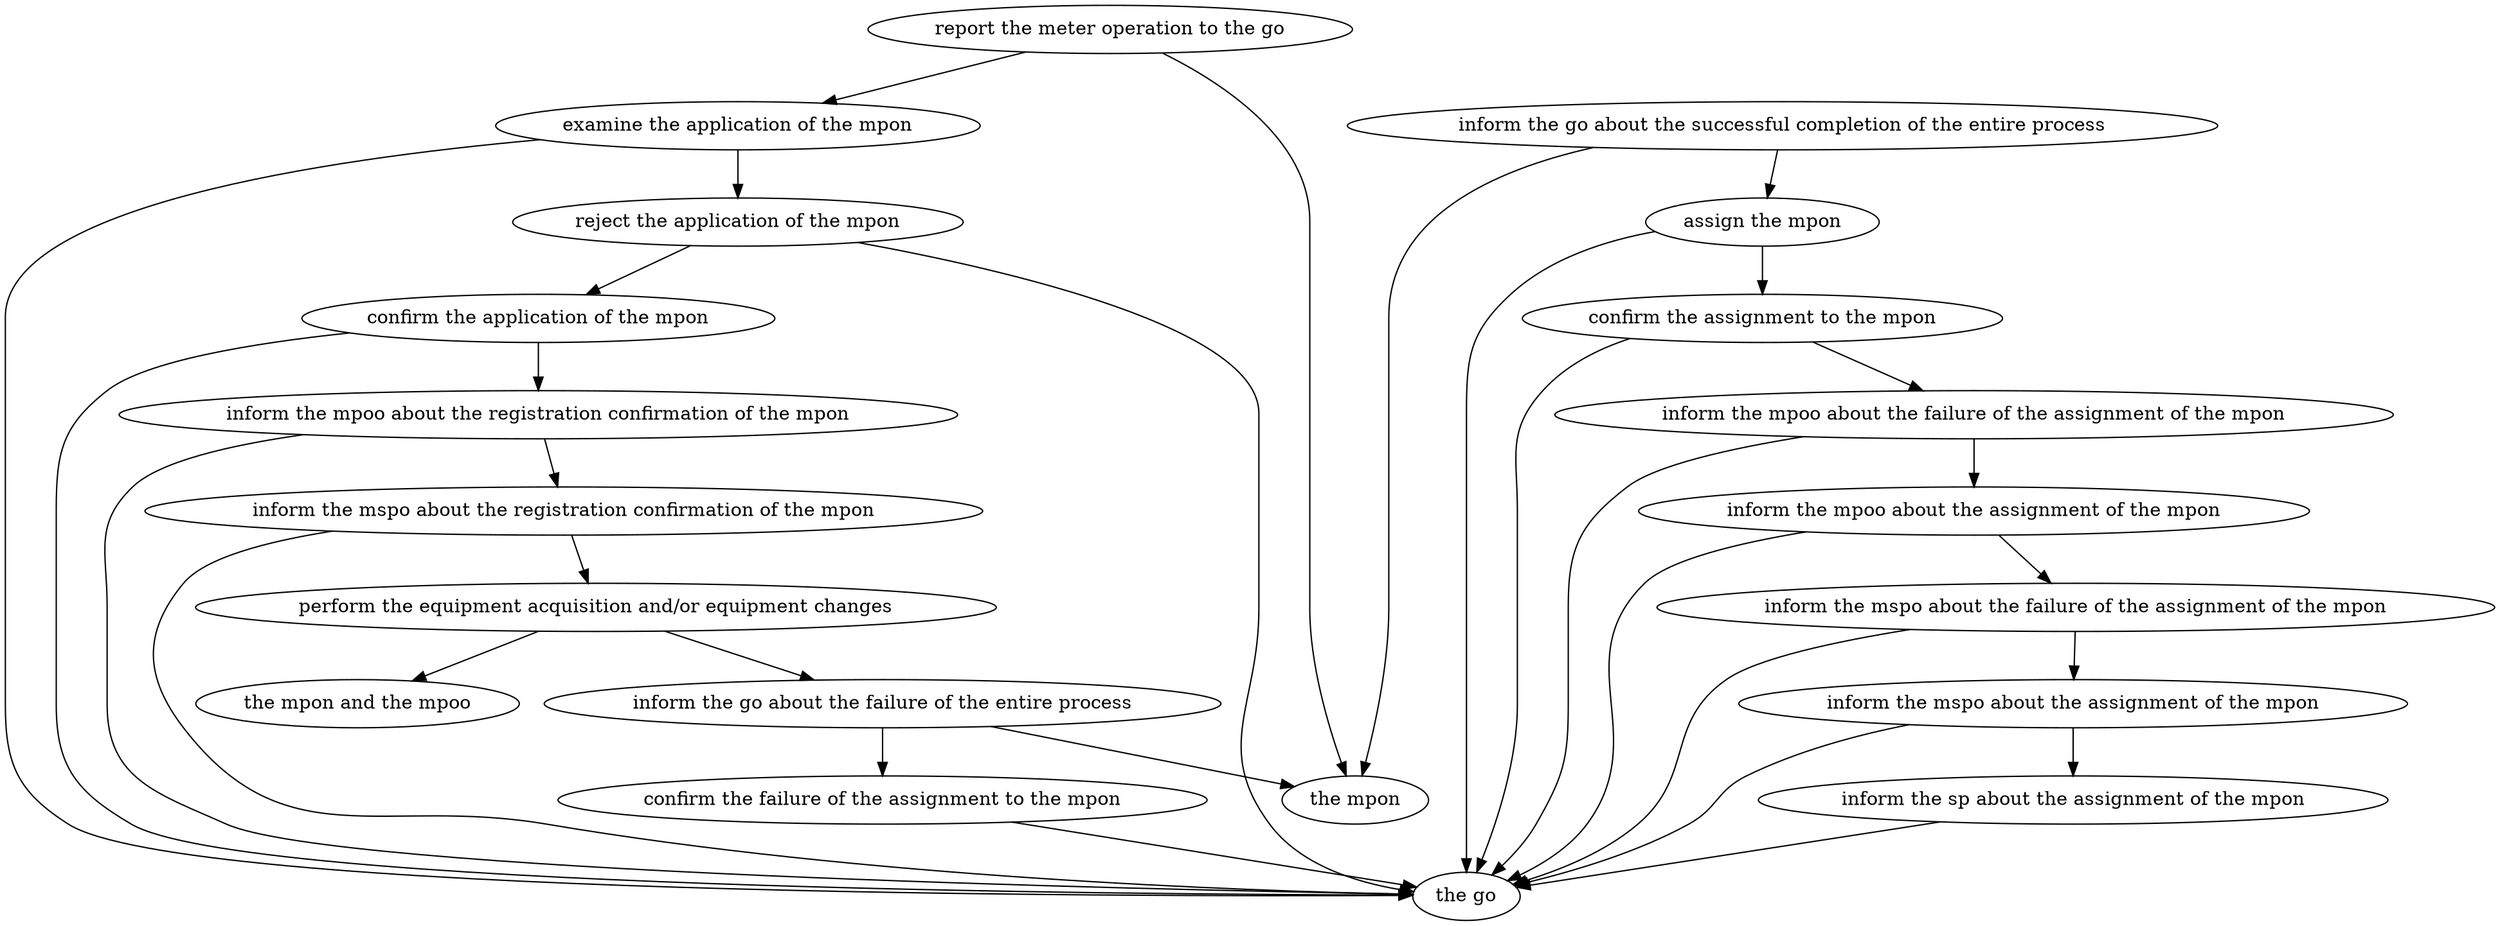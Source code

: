 strict digraph "doc-10.2" {
	graph [name="doc-10.2"];
	"report the meter operation to the go"	[attrs="{'type': 'Activity', 'label': 'report the meter operation to the go'}"];
	"examine the application of the mpon"	[attrs="{'type': 'Activity', 'label': 'examine the application of the mpon'}"];
	"report the meter operation to the go" -> "examine the application of the mpon"	[attrs="{'type': 'flow', 'label': 'flow'}"];
	"the mpon"	[attrs="{'type': 'Actor', 'label': 'the mpon'}"];
	"report the meter operation to the go" -> "the mpon"	[attrs="{'type': 'actor performer', 'label': 'actor performer'}"];
	"reject the application of the mpon"	[attrs="{'type': 'Activity', 'label': 'reject the application of the mpon'}"];
	"examine the application of the mpon" -> "reject the application of the mpon"	[attrs="{'type': 'flow', 'label': 'flow'}"];
	"the go"	[attrs="{'type': 'Actor', 'label': 'the go'}"];
	"examine the application of the mpon" -> "the go"	[attrs="{'type': 'actor performer', 'label': 'actor performer'}"];
	"confirm the application of the mpon"	[attrs="{'type': 'Activity', 'label': 'confirm the application of the mpon'}"];
	"reject the application of the mpon" -> "confirm the application of the mpon"	[attrs="{'type': 'flow', 'label': 'flow'}"];
	"reject the application of the mpon" -> "the go"	[attrs="{'type': 'actor performer', 'label': 'actor performer'}"];
	"inform the mpoo about the registration confirmation of the mpon"	[attrs="{'type': 'Activity', 'label': 'inform the mpoo about the registration confirmation of the mpon'}"];
	"confirm the application of the mpon" -> "inform the mpoo about the registration confirmation of the mpon"	[attrs="{'type': 'flow', 'label': 'flow'}"];
	"confirm the application of the mpon" -> "the go"	[attrs="{'type': 'actor performer', 'label': 'actor performer'}"];
	"inform the mspo about the registration confirmation of the mpon"	[attrs="{'type': 'Activity', 'label': 'inform the mspo about the registration confirmation of the mpon'}"];
	"inform the mpoo about the registration confirmation of the mpon" -> "inform the mspo about the registration confirmation of the mpon"	[attrs="{'type': 'flow', 'label': 'flow'}"];
	"inform the mpoo about the registration confirmation of the mpon" -> "the go"	[attrs="{'type': 'actor performer', 'label': 'actor performer'}"];
	"perform the equipment acquisition and/or equipment changes"	[attrs="{'type': 'Activity', 'label': 'perform the equipment acquisition and/or equipment changes'}"];
	"inform the mspo about the registration confirmation of the mpon" -> "perform the equipment acquisition and/or equipment changes"	[attrs="{'type': 'flow', 'label': 'flow'}"];
	"inform the mspo about the registration confirmation of the mpon" -> "the go"	[attrs="{'type': 'actor performer', 'label': 'actor performer'}"];
	"inform the go about the failure of the entire process"	[attrs="{'type': 'Activity', 'label': 'inform the go about the failure of the entire process'}"];
	"perform the equipment acquisition and/or equipment changes" -> "inform the go about the failure of the entire process"	[attrs="{'type': 'flow', 'label': 'flow'}"];
	"the mpon and the mpoo"	[attrs="{'type': 'Actor', 'label': 'the mpon and the mpoo'}"];
	"perform the equipment acquisition and/or equipment changes" -> "the mpon and the mpoo"	[attrs="{'type': 'actor performer', 'label': 'actor performer'}"];
	"confirm the failure of the assignment to the mpon"	[attrs="{'type': 'Activity', 'label': 'confirm the failure of the assignment to the mpon'}"];
	"inform the go about the failure of the entire process" -> "confirm the failure of the assignment to the mpon"	[attrs="{'type': 'flow', 'label': 'flow'}"];
	"inform the go about the failure of the entire process" -> "the mpon"	[attrs="{'type': 'actor performer', 'label': 'actor performer'}"];
	"inform the go about the successful completion of the entire process"	[attrs="{'type': 'Activity', 'label': 'inform the go about the successful completion of the entire process'}"];
	"assign the mpon"	[attrs="{'type': 'Activity', 'label': 'assign the mpon'}"];
	"inform the go about the successful completion of the entire process" -> "assign the mpon"	[attrs="{'type': 'flow', 'label': 'flow'}"];
	"inform the go about the successful completion of the entire process" -> "the mpon"	[attrs="{'type': 'actor performer', 'label': 'actor performer'}"];
	"confirm the failure of the assignment to the mpon" -> "the go"	[attrs="{'type': 'actor performer', 'label': 'actor performer'}"];
	"confirm the assignment to the mpon"	[attrs="{'type': 'Activity', 'label': 'confirm the assignment to the mpon'}"];
	"assign the mpon" -> "confirm the assignment to the mpon"	[attrs="{'type': 'flow', 'label': 'flow'}"];
	"assign the mpon" -> "the go"	[attrs="{'type': 'actor performer', 'label': 'actor performer'}"];
	"inform the mpoo about the failure of the assignment of the mpon"	[attrs="{'type': 'Activity', 'label': 'inform the mpoo about the failure of the assignment of the mpon'}"];
	"confirm the assignment to the mpon" -> "inform the mpoo about the failure of the assignment of the mpon"	[attrs="{'type': 'flow', 'label': 'flow'}"];
	"confirm the assignment to the mpon" -> "the go"	[attrs="{'type': 'actor performer', 'label': 'actor performer'}"];
	"inform the mpoo about the assignment of the mpon"	[attrs="{'type': 'Activity', 'label': 'inform the mpoo about the assignment of the mpon'}"];
	"inform the mpoo about the failure of the assignment of the mpon" -> "inform the mpoo about the assignment of the mpon"	[attrs="{'type': 'flow', 'label': 'flow'}"];
	"inform the mpoo about the failure of the assignment of the mpon" -> "the go"	[attrs="{'type': 'actor performer', 'label': 'actor performer'}"];
	"inform the mspo about the failure of the assignment of the mpon"	[attrs="{'type': 'Activity', 'label': 'inform the mspo about the failure of the assignment of the mpon'}"];
	"inform the mpoo about the assignment of the mpon" -> "inform the mspo about the failure of the assignment of the mpon"	[attrs="{'type': 'flow', 'label': 'flow'}"];
	"inform the mpoo about the assignment of the mpon" -> "the go"	[attrs="{'type': 'actor performer', 'label': 'actor performer'}"];
	"inform the mspo about the assignment of the mpon"	[attrs="{'type': 'Activity', 'label': 'inform the mspo about the assignment of the mpon'}"];
	"inform the mspo about the failure of the assignment of the mpon" -> "inform the mspo about the assignment of the mpon"	[attrs="{'type': 'flow', 'label': 'flow'}"];
	"inform the mspo about the failure of the assignment of the mpon" -> "the go"	[attrs="{'type': 'actor performer', 'label': 'actor performer'}"];
	"inform the sp about the assignment of the mpon"	[attrs="{'type': 'Activity', 'label': 'inform the sp about the assignment of the mpon'}"];
	"inform the mspo about the assignment of the mpon" -> "inform the sp about the assignment of the mpon"	[attrs="{'type': 'flow', 'label': 'flow'}"];
	"inform the mspo about the assignment of the mpon" -> "the go"	[attrs="{'type': 'actor performer', 'label': 'actor performer'}"];
	"inform the sp about the assignment of the mpon" -> "the go"	[attrs="{'type': 'actor performer', 'label': 'actor performer'}"];
}

